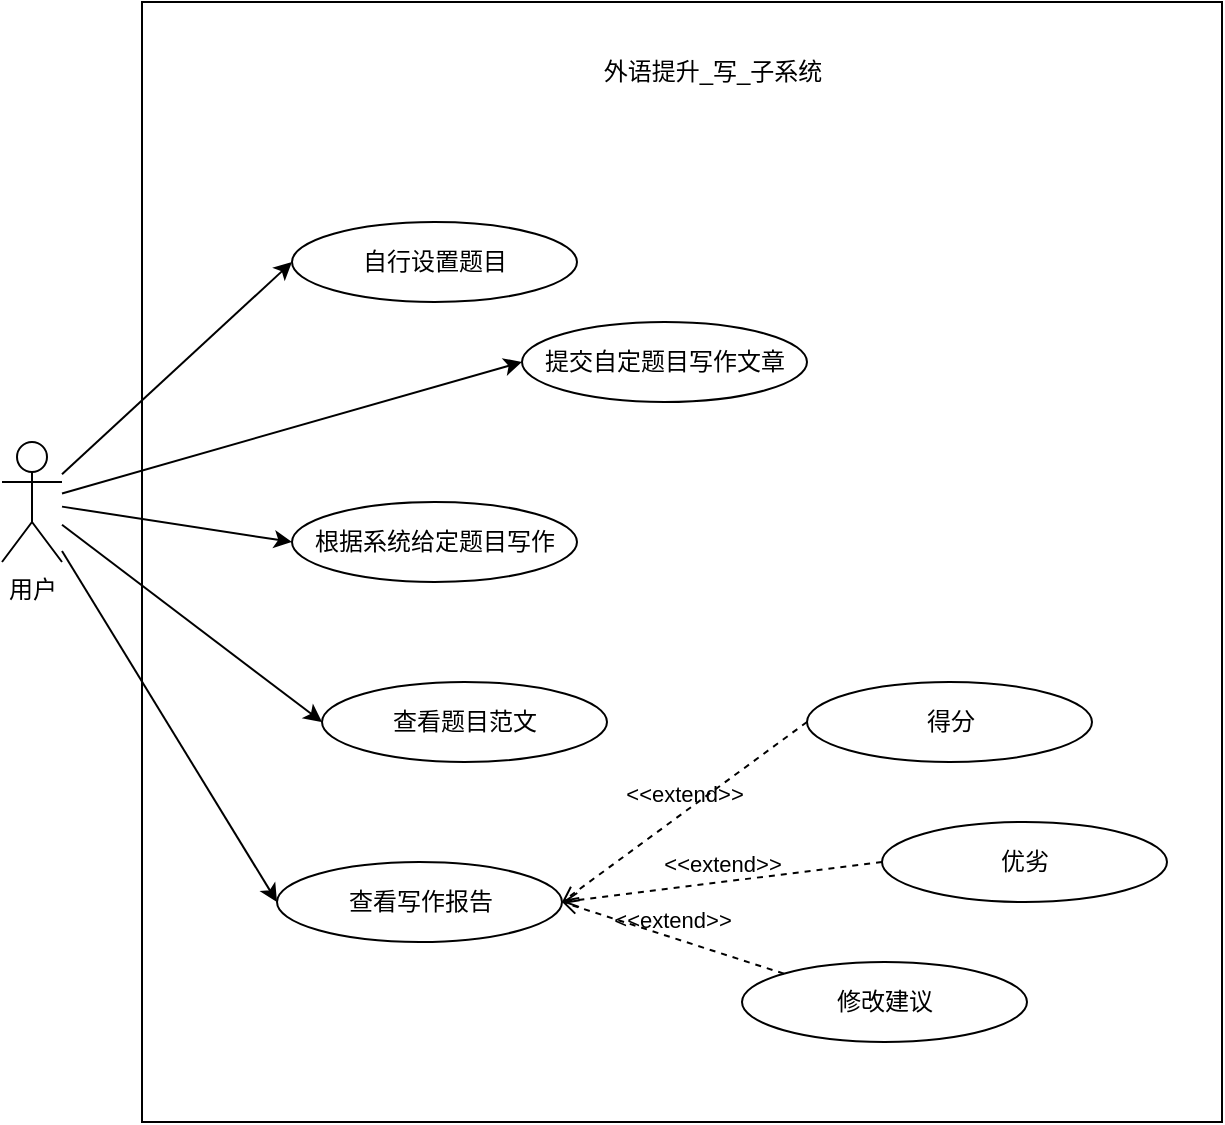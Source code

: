 <mxfile>
    <diagram id="VxytyNkQAPiigArBpgaz" name="第 1 页">
        <mxGraphModel dx="720" dy="772" grid="1" gridSize="10" guides="1" tooltips="1" connect="1" arrows="1" fold="1" page="1" pageScale="1" pageWidth="4681" pageHeight="3300" math="0" shadow="0">
            <root>
                <mxCell id="0"/>
                <mxCell id="1" parent="0"/>
                <mxCell id="3" value="" style="rounded=0;whiteSpace=wrap;html=1;" vertex="1" parent="1">
                    <mxGeometry x="250" y="110" width="540" height="560" as="geometry"/>
                </mxCell>
                <mxCell id="9" style="edgeStyle=none;html=1;entryX=0;entryY=0.5;entryDx=0;entryDy=0;" edge="1" parent="1" source="2" target="5">
                    <mxGeometry relative="1" as="geometry"/>
                </mxCell>
                <mxCell id="10" style="edgeStyle=none;html=1;entryX=0;entryY=0.5;entryDx=0;entryDy=0;" edge="1" parent="1" source="2" target="8">
                    <mxGeometry relative="1" as="geometry"/>
                </mxCell>
                <mxCell id="11" style="edgeStyle=none;html=1;entryX=0;entryY=0.5;entryDx=0;entryDy=0;" edge="1" parent="1" source="2" target="6">
                    <mxGeometry relative="1" as="geometry"/>
                </mxCell>
                <mxCell id="12" style="edgeStyle=none;html=1;entryX=0;entryY=0.5;entryDx=0;entryDy=0;" edge="1" parent="1" source="2" target="7">
                    <mxGeometry relative="1" as="geometry"/>
                </mxCell>
                <mxCell id="17" style="edgeStyle=none;html=1;entryX=0;entryY=0.5;entryDx=0;entryDy=0;" edge="1" parent="1" source="2" target="16">
                    <mxGeometry relative="1" as="geometry"/>
                </mxCell>
                <mxCell id="2" value="用户" style="shape=umlActor;verticalLabelPosition=bottom;verticalAlign=top;html=1;outlineConnect=0;" vertex="1" parent="1">
                    <mxGeometry x="180" y="330" width="30" height="60" as="geometry"/>
                </mxCell>
                <mxCell id="4" value="外语提升_写_子系统" style="text;html=1;strokeColor=none;fillColor=none;align=center;verticalAlign=middle;whiteSpace=wrap;rounded=0;" vertex="1" parent="1">
                    <mxGeometry x="467.5" y="130" width="135" height="30" as="geometry"/>
                </mxCell>
                <mxCell id="5" value="自行设置题目" style="ellipse;whiteSpace=wrap;html=1;" vertex="1" parent="1">
                    <mxGeometry x="325" y="220" width="142.5" height="40" as="geometry"/>
                </mxCell>
                <mxCell id="6" value="根据系统给定题目写作" style="ellipse;whiteSpace=wrap;html=1;" vertex="1" parent="1">
                    <mxGeometry x="325" y="360" width="142.5" height="40" as="geometry"/>
                </mxCell>
                <mxCell id="7" value="查看写作报告" style="ellipse;whiteSpace=wrap;html=1;" vertex="1" parent="1">
                    <mxGeometry x="317.5" y="540" width="142.5" height="40" as="geometry"/>
                </mxCell>
                <mxCell id="8" value="提交自定题目写作文章" style="ellipse;whiteSpace=wrap;html=1;" vertex="1" parent="1">
                    <mxGeometry x="440" y="270" width="142.5" height="40" as="geometry"/>
                </mxCell>
                <mxCell id="13" value="得分" style="ellipse;whiteSpace=wrap;html=1;" vertex="1" parent="1">
                    <mxGeometry x="582.5" y="450" width="142.5" height="40" as="geometry"/>
                </mxCell>
                <mxCell id="14" value="优劣" style="ellipse;whiteSpace=wrap;html=1;" vertex="1" parent="1">
                    <mxGeometry x="620" y="520" width="142.5" height="40" as="geometry"/>
                </mxCell>
                <mxCell id="15" value="修改建议" style="ellipse;whiteSpace=wrap;html=1;" vertex="1" parent="1">
                    <mxGeometry x="550" y="590" width="142.5" height="40" as="geometry"/>
                </mxCell>
                <mxCell id="16" value="查看题目范文" style="ellipse;whiteSpace=wrap;html=1;" vertex="1" parent="1">
                    <mxGeometry x="340" y="450" width="142.5" height="40" as="geometry"/>
                </mxCell>
                <mxCell id="18" value="&amp;lt;&amp;lt;extend&amp;gt;&amp;gt;" style="endArrow=open;html=1;rounded=0;align=center;verticalAlign=bottom;dashed=1;endFill=0;labelBackgroundColor=none;exitX=0;exitY=0.5;exitDx=0;exitDy=0;entryX=1;entryY=0.5;entryDx=0;entryDy=0;" edge="1" parent="1" source="13" target="7">
                    <mxGeometry relative="1" as="geometry">
                        <mxPoint x="588.05" y="390" as="sourcePoint"/>
                        <mxPoint x="481.941" y="425.858" as="targetPoint"/>
                        <Array as="points"/>
                    </mxGeometry>
                </mxCell>
                <mxCell id="19" value="&amp;lt;&amp;lt;extend&amp;gt;&amp;gt;" style="endArrow=open;html=1;rounded=0;align=center;verticalAlign=bottom;dashed=1;endFill=0;labelBackgroundColor=none;exitX=0;exitY=0.5;exitDx=0;exitDy=0;entryX=1;entryY=0.5;entryDx=0;entryDy=0;" edge="1" parent="1" source="14" target="7">
                    <mxGeometry relative="1" as="geometry">
                        <mxPoint x="592.5" y="480" as="sourcePoint"/>
                        <mxPoint x="470" y="570" as="targetPoint"/>
                        <Array as="points"/>
                    </mxGeometry>
                </mxCell>
                <mxCell id="20" value="&amp;lt;&amp;lt;extend&amp;gt;&amp;gt;" style="endArrow=open;html=1;rounded=0;align=center;verticalAlign=bottom;dashed=1;endFill=0;labelBackgroundColor=none;exitX=0;exitY=0;exitDx=0;exitDy=0;entryX=1;entryY=0.5;entryDx=0;entryDy=0;" edge="1" parent="1" source="15" target="7">
                    <mxGeometry relative="1" as="geometry">
                        <mxPoint x="602.5" y="490" as="sourcePoint"/>
                        <mxPoint x="480" y="580" as="targetPoint"/>
                        <Array as="points"/>
                    </mxGeometry>
                </mxCell>
            </root>
        </mxGraphModel>
    </diagram>
</mxfile>